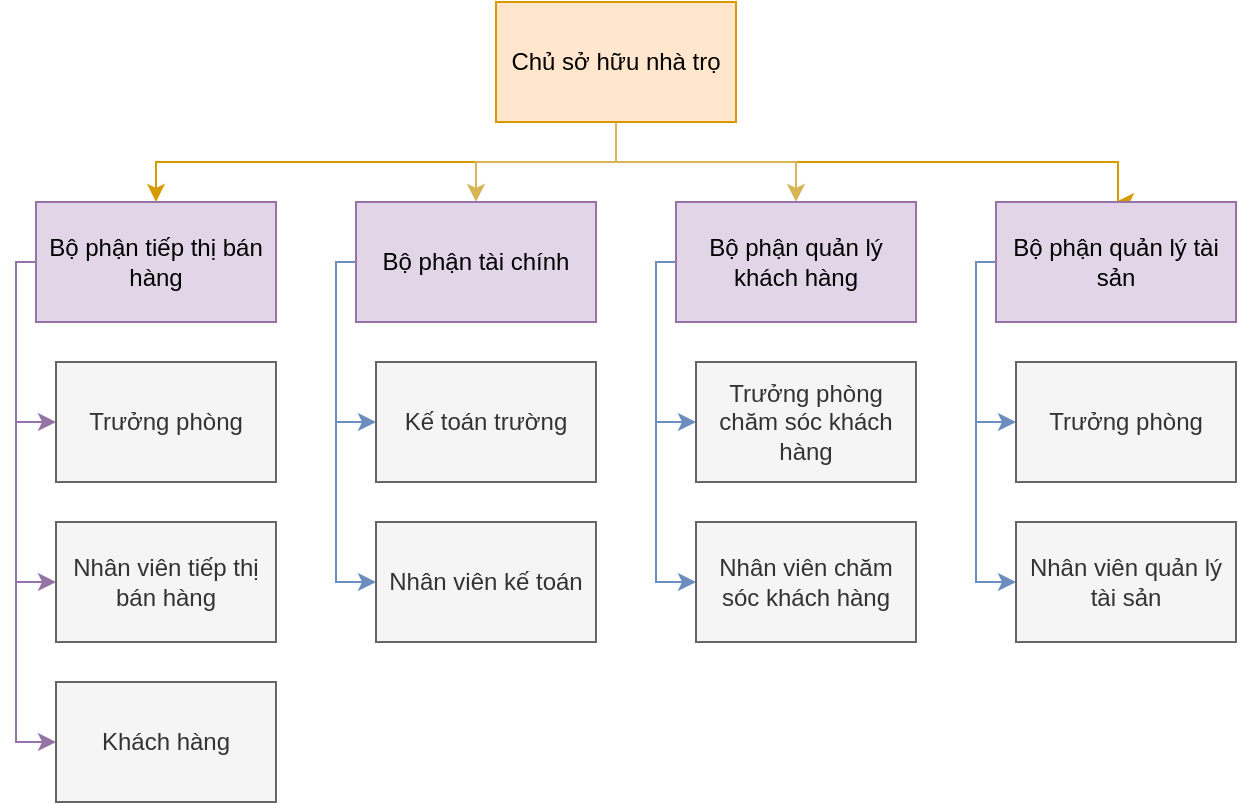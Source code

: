 <mxfile version="24.7.12">
  <diagram name="Page-1" id="Emf6uLQ1rCWKnWa6tNJg">
    <mxGraphModel dx="880" dy="434" grid="1" gridSize="10" guides="1" tooltips="1" connect="1" arrows="1" fold="1" page="1" pageScale="1" pageWidth="850" pageHeight="1100" math="0" shadow="0">
      <root>
        <mxCell id="0" />
        <mxCell id="1" parent="0" />
        <mxCell id="U0S2RzbVhDeuOBwJwmD_-16" style="edgeStyle=orthogonalEdgeStyle;rounded=0;orthogonalLoop=1;jettySize=auto;html=1;entryX=0.5;entryY=0;entryDx=0;entryDy=0;fillColor=#ffe6cc;strokeColor=#d79b00;" parent="1" source="U0S2RzbVhDeuOBwJwmD_-1" edge="1">
          <mxGeometry relative="1" as="geometry">
            <mxPoint x="580" y="120" as="targetPoint" />
            <Array as="points">
              <mxPoint x="330" y="100" />
              <mxPoint x="581" y="100" />
            </Array>
          </mxGeometry>
        </mxCell>
        <mxCell id="U0S2RzbVhDeuOBwJwmD_-30" style="edgeStyle=orthogonalEdgeStyle;rounded=0;orthogonalLoop=1;jettySize=auto;html=1;entryX=0.5;entryY=0;entryDx=0;entryDy=0;fillColor=#ffe6cc;strokeColor=#d79b00;" parent="1" source="U0S2RzbVhDeuOBwJwmD_-1" target="U0S2RzbVhDeuOBwJwmD_-27" edge="1">
          <mxGeometry relative="1" as="geometry">
            <Array as="points">
              <mxPoint x="330" y="100" />
              <mxPoint x="100" y="100" />
            </Array>
          </mxGeometry>
        </mxCell>
        <mxCell id="6_DBVyZfCQ1o8gBWB1T6-3" style="edgeStyle=orthogonalEdgeStyle;rounded=0;orthogonalLoop=1;jettySize=auto;html=1;fillColor=#fff2cc;strokeColor=#d6b656;" parent="1" source="U0S2RzbVhDeuOBwJwmD_-1" target="U0S2RzbVhDeuOBwJwmD_-21" edge="1">
          <mxGeometry relative="1" as="geometry">
            <Array as="points">
              <mxPoint x="330" y="100" />
              <mxPoint x="260" y="100" />
            </Array>
          </mxGeometry>
        </mxCell>
        <mxCell id="6_DBVyZfCQ1o8gBWB1T6-4" style="edgeStyle=orthogonalEdgeStyle;rounded=0;orthogonalLoop=1;jettySize=auto;html=1;entryX=0.5;entryY=0;entryDx=0;entryDy=0;fillColor=#fff2cc;strokeColor=#d6b656;" parent="1" source="U0S2RzbVhDeuOBwJwmD_-1" target="U0S2RzbVhDeuOBwJwmD_-10" edge="1">
          <mxGeometry relative="1" as="geometry" />
        </mxCell>
        <mxCell id="U0S2RzbVhDeuOBwJwmD_-1" value="Chủ sở hữu nhà trọ" style="rounded=0;whiteSpace=wrap;html=1;fillColor=#ffe6cc;strokeColor=#d79b00;" parent="1" vertex="1">
          <mxGeometry x="270" y="20" width="120" height="60" as="geometry" />
        </mxCell>
        <mxCell id="6_DBVyZfCQ1o8gBWB1T6-11" style="edgeStyle=orthogonalEdgeStyle;rounded=0;orthogonalLoop=1;jettySize=auto;html=1;entryX=0;entryY=0.5;entryDx=0;entryDy=0;fillColor=#dae8fc;strokeColor=#6c8ebf;" parent="1" source="U0S2RzbVhDeuOBwJwmD_-2" target="U0S2RzbVhDeuOBwJwmD_-3" edge="1">
          <mxGeometry relative="1" as="geometry">
            <Array as="points">
              <mxPoint x="510" y="150" />
              <mxPoint x="510" y="230" />
            </Array>
          </mxGeometry>
        </mxCell>
        <mxCell id="6_DBVyZfCQ1o8gBWB1T6-12" style="edgeStyle=orthogonalEdgeStyle;rounded=0;orthogonalLoop=1;jettySize=auto;html=1;entryX=0;entryY=0.5;entryDx=0;entryDy=0;fillColor=#dae8fc;strokeColor=#6c8ebf;" parent="1" source="U0S2RzbVhDeuOBwJwmD_-2" edge="1">
          <mxGeometry relative="1" as="geometry">
            <Array as="points">
              <mxPoint x="510" y="150" />
              <mxPoint x="510" y="310" />
            </Array>
            <mxPoint x="530" y="310" as="targetPoint" />
          </mxGeometry>
        </mxCell>
        <mxCell id="U0S2RzbVhDeuOBwJwmD_-2" value="Bộ phận quản lý tài sản" style="rounded=0;whiteSpace=wrap;html=1;fillColor=#e1d5e7;strokeColor=#9673a6;" parent="1" vertex="1">
          <mxGeometry x="520" y="120" width="120" height="60" as="geometry" />
        </mxCell>
        <mxCell id="U0S2RzbVhDeuOBwJwmD_-3" value="Trưởng phòng" style="rounded=0;whiteSpace=wrap;html=1;fillColor=#f5f5f5;fontColor=#333333;strokeColor=#666666;" parent="1" vertex="1">
          <mxGeometry x="530" y="200" width="110" height="60" as="geometry" />
        </mxCell>
        <mxCell id="6_DBVyZfCQ1o8gBWB1T6-9" style="edgeStyle=orthogonalEdgeStyle;rounded=0;orthogonalLoop=1;jettySize=auto;html=1;entryX=0;entryY=0.5;entryDx=0;entryDy=0;fillColor=#dae8fc;strokeColor=#6c8ebf;" parent="1" source="U0S2RzbVhDeuOBwJwmD_-10" target="6_DBVyZfCQ1o8gBWB1T6-6" edge="1">
          <mxGeometry relative="1" as="geometry">
            <Array as="points">
              <mxPoint x="350" y="150" />
              <mxPoint x="350" y="230" />
            </Array>
          </mxGeometry>
        </mxCell>
        <mxCell id="6_DBVyZfCQ1o8gBWB1T6-10" style="edgeStyle=orthogonalEdgeStyle;rounded=0;orthogonalLoop=1;jettySize=auto;html=1;entryX=0;entryY=0.5;entryDx=0;entryDy=0;fillColor=#dae8fc;strokeColor=#6c8ebf;" parent="1" source="U0S2RzbVhDeuOBwJwmD_-10" target="U0S2RzbVhDeuOBwJwmD_-12" edge="1">
          <mxGeometry relative="1" as="geometry">
            <Array as="points">
              <mxPoint x="350" y="150" />
              <mxPoint x="350" y="310" />
            </Array>
          </mxGeometry>
        </mxCell>
        <mxCell id="U0S2RzbVhDeuOBwJwmD_-10" value="Bộ phận quản lý khách hàng" style="rounded=0;whiteSpace=wrap;html=1;fillColor=#e1d5e7;strokeColor=#9673a6;" parent="1" vertex="1">
          <mxGeometry x="360" y="120" width="120" height="60" as="geometry" />
        </mxCell>
        <mxCell id="U0S2RzbVhDeuOBwJwmD_-12" value="Nhân viên chăm sóc khách hàng" style="rounded=0;whiteSpace=wrap;html=1;fillColor=#f5f5f5;fontColor=#333333;strokeColor=#666666;" parent="1" vertex="1">
          <mxGeometry x="370" y="280" width="110" height="60" as="geometry" />
        </mxCell>
        <mxCell id="6_DBVyZfCQ1o8gBWB1T6-7" style="edgeStyle=orthogonalEdgeStyle;rounded=0;orthogonalLoop=1;jettySize=auto;html=1;entryX=0;entryY=0.5;entryDx=0;entryDy=0;fillColor=#dae8fc;strokeColor=#6c8ebf;" parent="1" source="U0S2RzbVhDeuOBwJwmD_-21" target="U0S2RzbVhDeuOBwJwmD_-23" edge="1">
          <mxGeometry relative="1" as="geometry">
            <Array as="points">
              <mxPoint x="190" y="150" />
              <mxPoint x="190" y="230" />
            </Array>
          </mxGeometry>
        </mxCell>
        <mxCell id="6_DBVyZfCQ1o8gBWB1T6-8" style="edgeStyle=orthogonalEdgeStyle;rounded=0;orthogonalLoop=1;jettySize=auto;html=1;entryX=0;entryY=0.5;entryDx=0;entryDy=0;fillColor=#dae8fc;strokeColor=#6c8ebf;" parent="1" source="U0S2RzbVhDeuOBwJwmD_-21" target="U0S2RzbVhDeuOBwJwmD_-24" edge="1">
          <mxGeometry relative="1" as="geometry">
            <Array as="points">
              <mxPoint x="190" y="150" />
              <mxPoint x="190" y="310" />
            </Array>
          </mxGeometry>
        </mxCell>
        <mxCell id="U0S2RzbVhDeuOBwJwmD_-21" value="Bộ phận tài chính" style="rounded=0;whiteSpace=wrap;html=1;fillColor=#e1d5e7;strokeColor=#9673a6;" parent="1" vertex="1">
          <mxGeometry x="200" y="120" width="120" height="60" as="geometry" />
        </mxCell>
        <mxCell id="U0S2RzbVhDeuOBwJwmD_-23" value="Kế toán trường" style="rounded=0;whiteSpace=wrap;html=1;fillColor=#f5f5f5;fontColor=#333333;strokeColor=#666666;" parent="1" vertex="1">
          <mxGeometry x="210" y="200" width="110" height="60" as="geometry" />
        </mxCell>
        <mxCell id="U0S2RzbVhDeuOBwJwmD_-24" value="Nhân viên kế toán" style="rounded=0;whiteSpace=wrap;html=1;fillColor=#f5f5f5;fontColor=#333333;strokeColor=#666666;" parent="1" vertex="1">
          <mxGeometry x="210" y="280" width="110" height="60" as="geometry" />
        </mxCell>
        <mxCell id="U0S2RzbVhDeuOBwJwmD_-33" style="edgeStyle=orthogonalEdgeStyle;rounded=0;orthogonalLoop=1;jettySize=auto;html=1;entryX=0;entryY=0.5;entryDx=0;entryDy=0;fillColor=#e1d5e7;strokeColor=#9673a6;" parent="1" source="U0S2RzbVhDeuOBwJwmD_-27" target="U0S2RzbVhDeuOBwJwmD_-29" edge="1">
          <mxGeometry relative="1" as="geometry">
            <Array as="points">
              <mxPoint x="30" y="150" />
              <mxPoint x="30" y="230" />
            </Array>
          </mxGeometry>
        </mxCell>
        <mxCell id="U0S2RzbVhDeuOBwJwmD_-34" style="edgeStyle=orthogonalEdgeStyle;rounded=0;orthogonalLoop=1;jettySize=auto;html=1;entryX=0;entryY=0.5;entryDx=0;entryDy=0;fillColor=#e1d5e7;strokeColor=#9673a6;" parent="1" source="U0S2RzbVhDeuOBwJwmD_-27" target="U0S2RzbVhDeuOBwJwmD_-31" edge="1">
          <mxGeometry relative="1" as="geometry">
            <Array as="points">
              <mxPoint x="30" y="150" />
              <mxPoint x="30" y="310" />
            </Array>
          </mxGeometry>
        </mxCell>
        <mxCell id="U0S2RzbVhDeuOBwJwmD_-35" style="edgeStyle=orthogonalEdgeStyle;rounded=0;orthogonalLoop=1;jettySize=auto;html=1;entryX=0;entryY=0.5;entryDx=0;entryDy=0;fillColor=#e1d5e7;strokeColor=#9673a6;" parent="1" source="U0S2RzbVhDeuOBwJwmD_-27" target="U0S2RzbVhDeuOBwJwmD_-32" edge="1">
          <mxGeometry relative="1" as="geometry">
            <Array as="points">
              <mxPoint x="30" y="150" />
              <mxPoint x="30" y="390" />
            </Array>
          </mxGeometry>
        </mxCell>
        <mxCell id="U0S2RzbVhDeuOBwJwmD_-27" value="&lt;span style=&quot;text-align: left;&quot;&gt;Bộ phận tiếp thị bán hàng&lt;/span&gt;" style="rounded=0;whiteSpace=wrap;html=1;fillColor=#e1d5e7;strokeColor=#9673a6;" parent="1" vertex="1">
          <mxGeometry x="40" y="120" width="120" height="60" as="geometry" />
        </mxCell>
        <mxCell id="U0S2RzbVhDeuOBwJwmD_-29" value="Trưởng phòng" style="rounded=0;whiteSpace=wrap;html=1;fillColor=#f5f5f5;strokeColor=#666666;fontColor=#333333;" parent="1" vertex="1">
          <mxGeometry x="50" y="200" width="110" height="60" as="geometry" />
        </mxCell>
        <mxCell id="U0S2RzbVhDeuOBwJwmD_-31" value="Nhân viên tiếp thị bán hàng" style="rounded=0;whiteSpace=wrap;html=1;fillColor=#f5f5f5;fontColor=#333333;strokeColor=#666666;" parent="1" vertex="1">
          <mxGeometry x="50" y="280" width="110" height="60" as="geometry" />
        </mxCell>
        <mxCell id="U0S2RzbVhDeuOBwJwmD_-32" value="Khách hàng" style="rounded=0;whiteSpace=wrap;html=1;fillColor=#f5f5f5;fontColor=#333333;strokeColor=#666666;" parent="1" vertex="1">
          <mxGeometry x="50" y="360" width="110" height="60" as="geometry" />
        </mxCell>
        <mxCell id="6_DBVyZfCQ1o8gBWB1T6-6" value="Trưởng phòng chăm sóc khách hàng" style="rounded=0;whiteSpace=wrap;html=1;fillColor=#f5f5f5;fontColor=#333333;strokeColor=#666666;" parent="1" vertex="1">
          <mxGeometry x="370" y="200" width="110" height="60" as="geometry" />
        </mxCell>
        <mxCell id="5tDNurcOPxhU9X7gkl-J-1" value="Nhân viên quản lý tài sản" style="rounded=0;whiteSpace=wrap;html=1;fillColor=#f5f5f5;strokeColor=#666666;fontColor=#333333;" vertex="1" parent="1">
          <mxGeometry x="530" y="280" width="110" height="60" as="geometry" />
        </mxCell>
      </root>
    </mxGraphModel>
  </diagram>
</mxfile>
